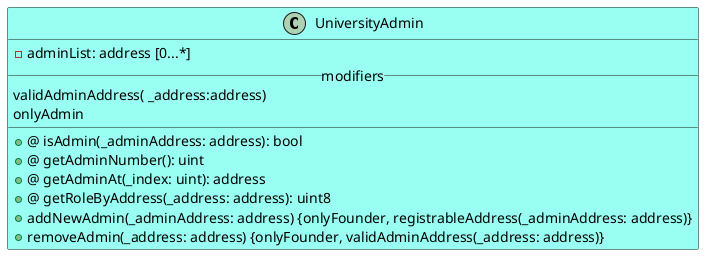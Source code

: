 @startuml

class UniversityAdmin #99FFF3 {
- adminList: address [0...*]
__modifiers__
validAdminAddress( _address:address)
onlyAdmin
__
+@ isAdmin(_adminAddress: address): bool
+@ getAdminNumber(): uint
+@ getAdminAt(_index: uint): address
+@ getRoleByAddress(_address: address): uint8
+ addNewAdmin(_adminAddress: address) {onlyFounder, registrableAddress(_adminAddress: address)}
+ removeAdmin(_address: address) {onlyFounder, validAdminAddress(_address: address)}
}
@enduml

